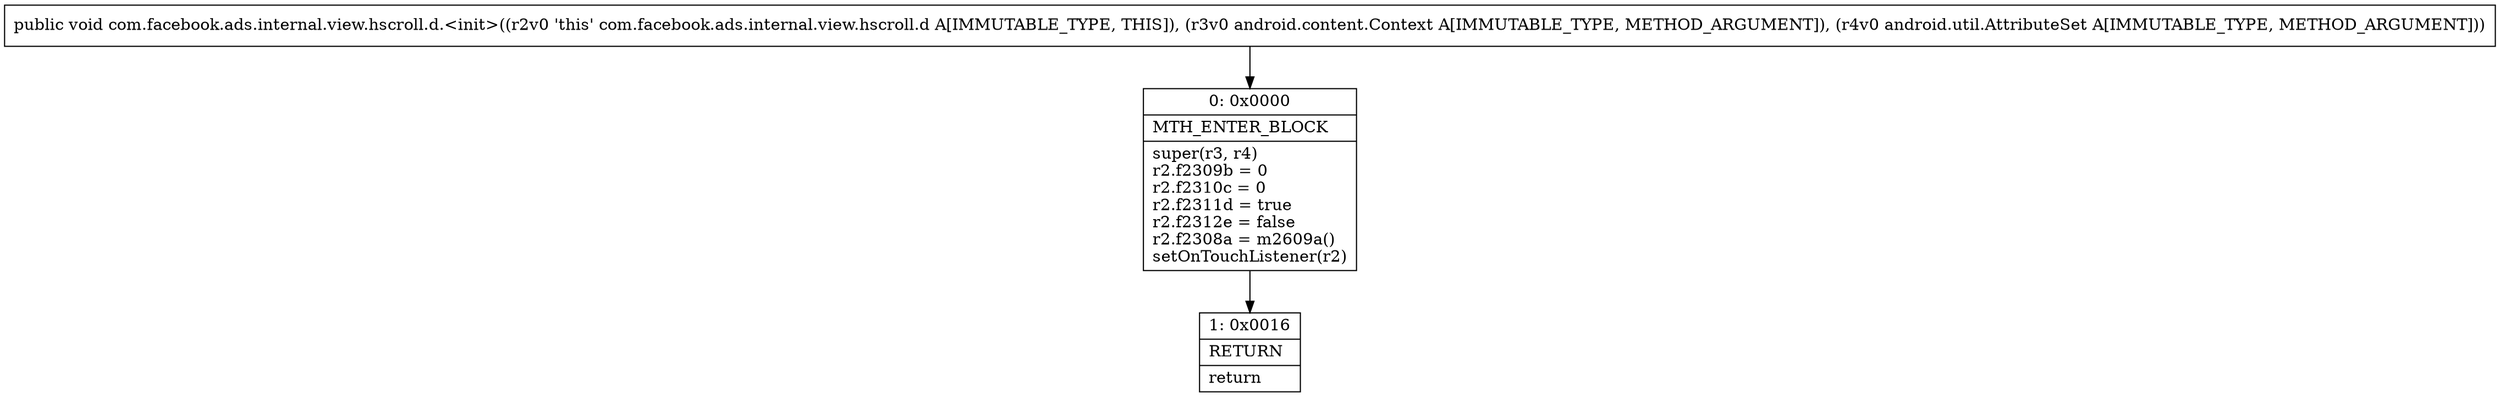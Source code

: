 digraph "CFG forcom.facebook.ads.internal.view.hscroll.d.\<init\>(Landroid\/content\/Context;Landroid\/util\/AttributeSet;)V" {
Node_0 [shape=record,label="{0\:\ 0x0000|MTH_ENTER_BLOCK\l|super(r3, r4)\lr2.f2309b = 0\lr2.f2310c = 0\lr2.f2311d = true\lr2.f2312e = false\lr2.f2308a = m2609a()\lsetOnTouchListener(r2)\l}"];
Node_1 [shape=record,label="{1\:\ 0x0016|RETURN\l|return\l}"];
MethodNode[shape=record,label="{public void com.facebook.ads.internal.view.hscroll.d.\<init\>((r2v0 'this' com.facebook.ads.internal.view.hscroll.d A[IMMUTABLE_TYPE, THIS]), (r3v0 android.content.Context A[IMMUTABLE_TYPE, METHOD_ARGUMENT]), (r4v0 android.util.AttributeSet A[IMMUTABLE_TYPE, METHOD_ARGUMENT])) }"];
MethodNode -> Node_0;
Node_0 -> Node_1;
}

